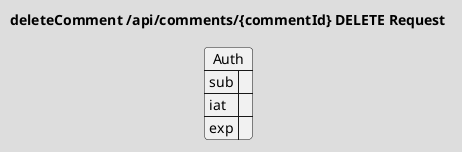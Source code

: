 @startuml deleteComment-Request
!theme toy
title "deleteComment /api/comments/{commentId} DELETE Request"

json Auth {
    "sub": "",
    "iat": "",
    "exp": ""
}
@enduml
@startuml deleteComment-Response
!theme toy
title "deleteComment /api/comments/{commentId} DELETE Response"
@enduml
